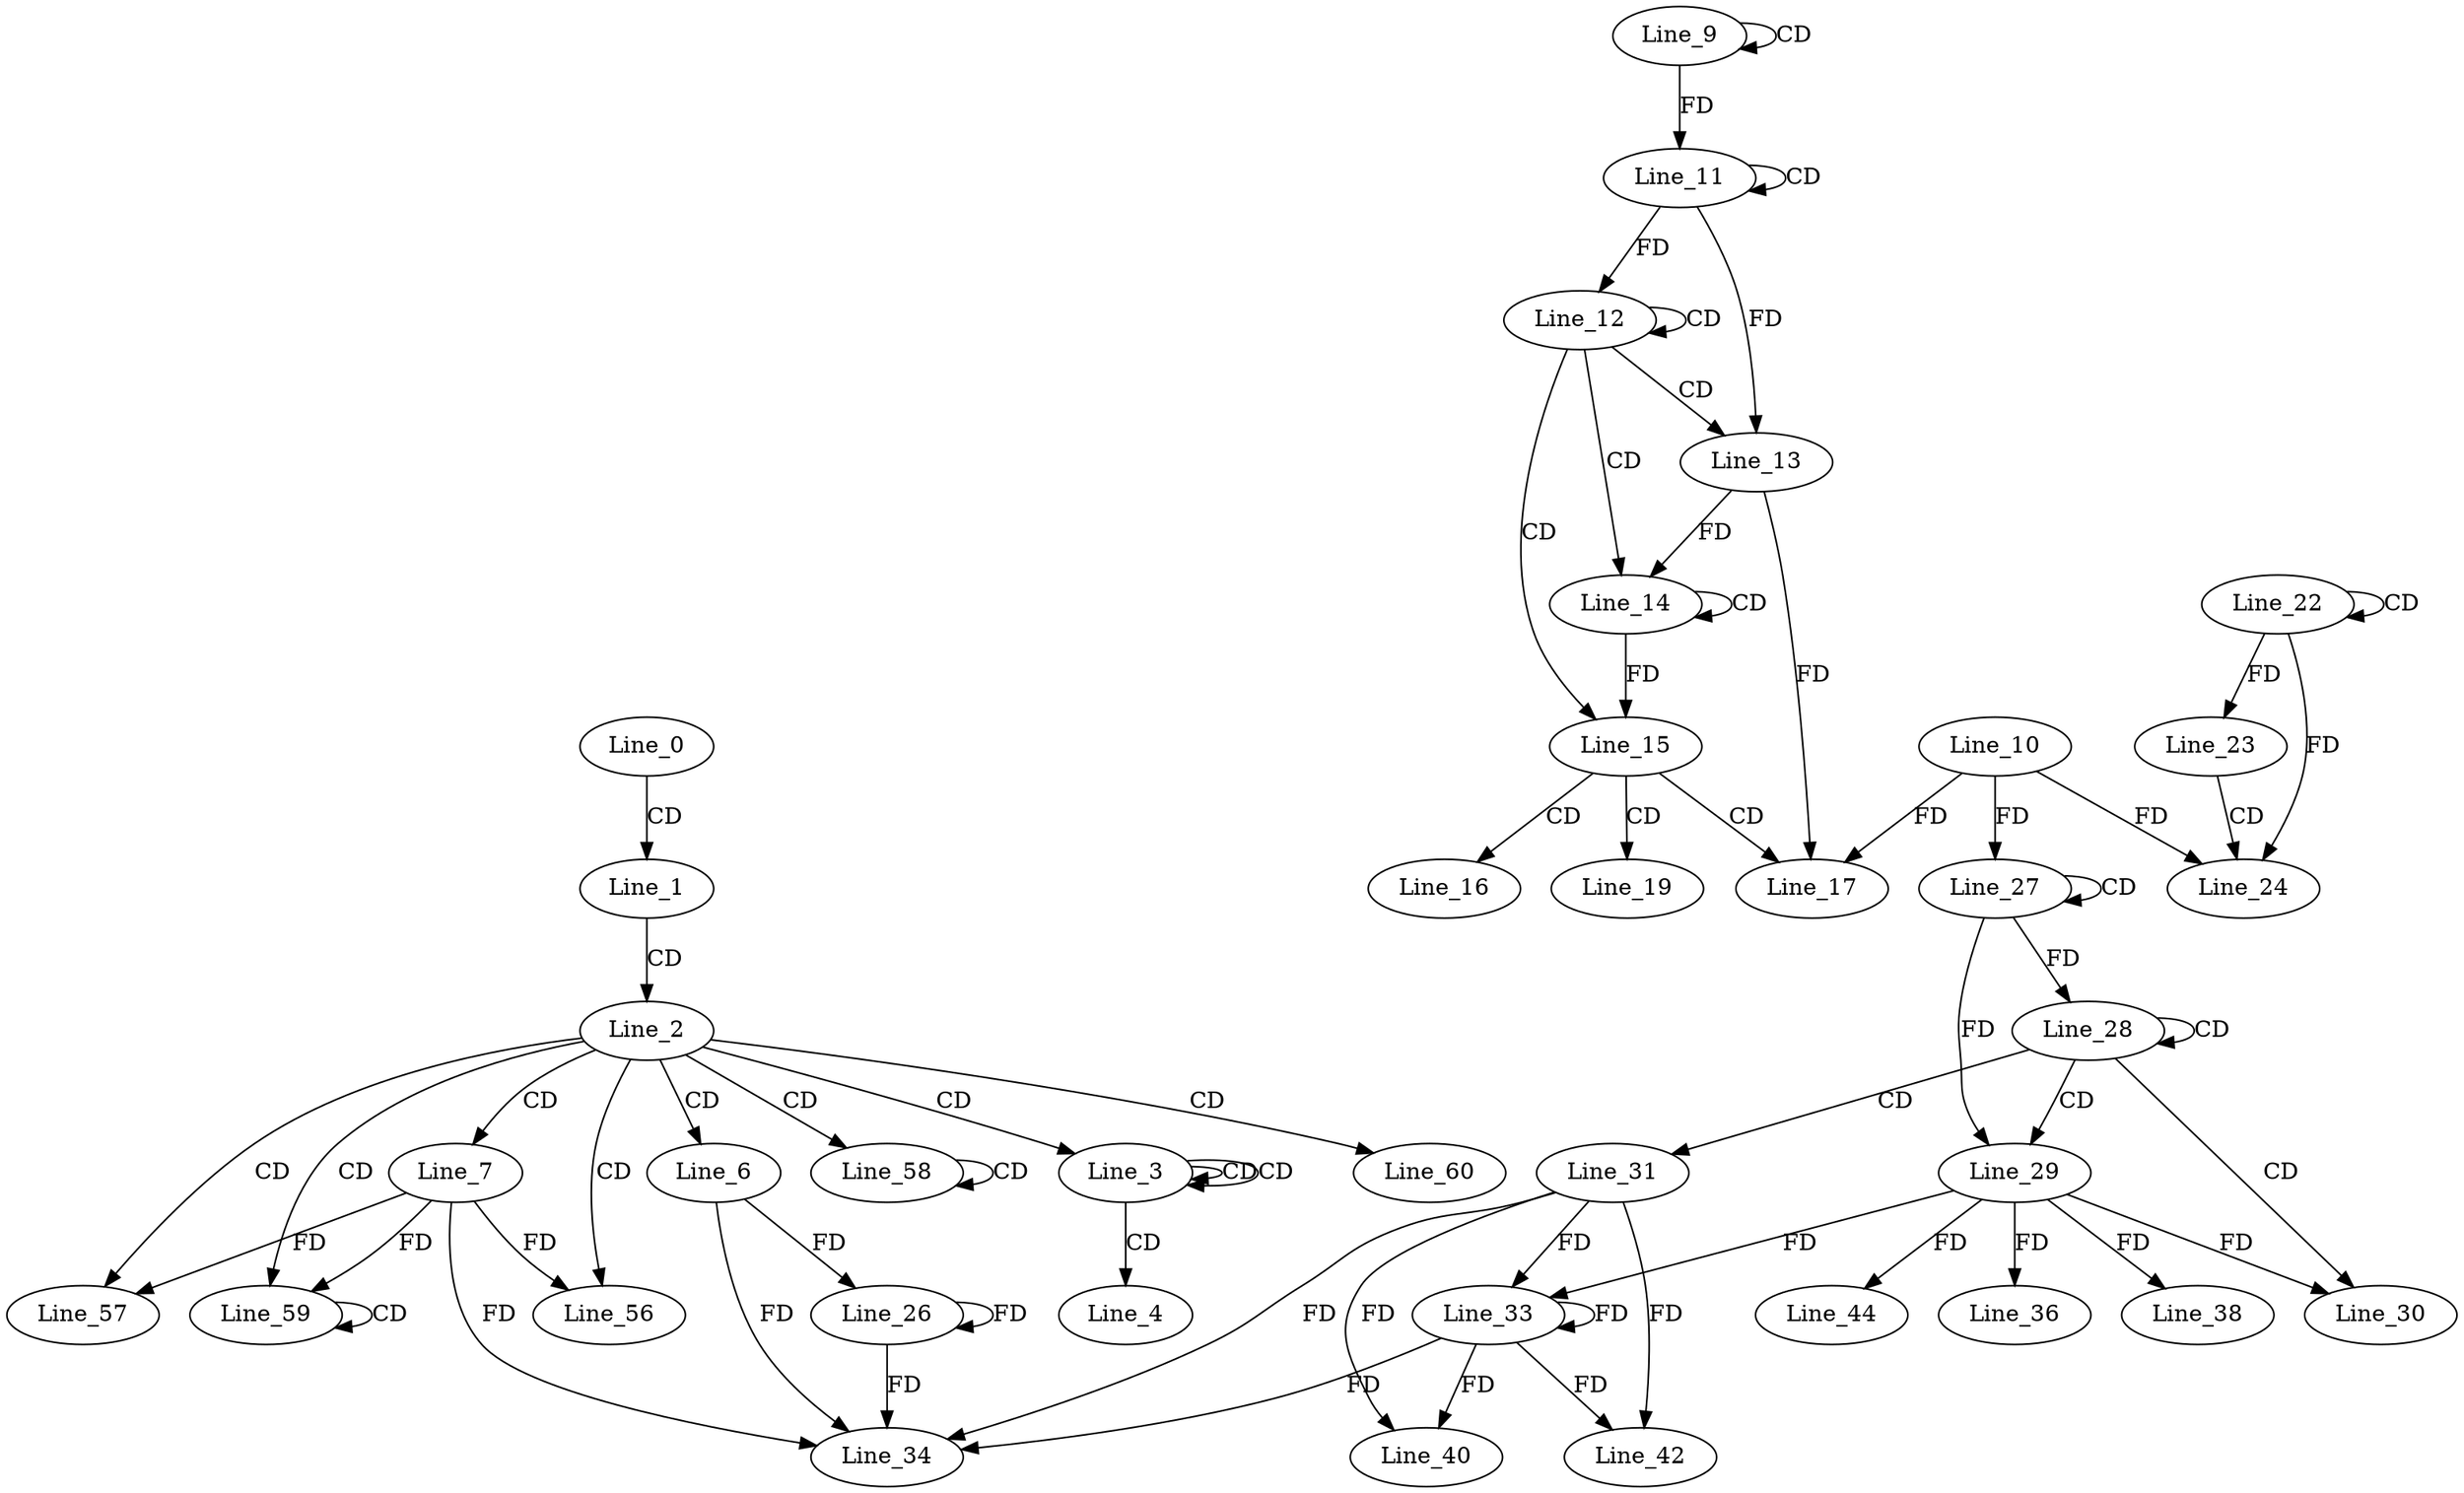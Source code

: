 digraph G {
  Line_0;
  Line_1;
  Line_2;
  Line_3;
  Line_3;
  Line_3;
  Line_4;
  Line_6;
  Line_7;
  Line_9;
  Line_9;
  Line_11;
  Line_11;
  Line_12;
  Line_12;
  Line_13;
  Line_13;
  Line_14;
  Line_14;
  Line_15;
  Line_15;
  Line_15;
  Line_16;
  Line_17;
  Line_10;
  Line_17;
  Line_19;
  Line_22;
  Line_22;
  Line_23;
  Line_24;
  Line_26;
  Line_26;
  Line_27;
  Line_27;
  Line_28;
  Line_28;
  Line_29;
  Line_29;
  Line_30;
  Line_30;
  Line_31;
  Line_33;
  Line_33;
  Line_34;
  Line_36;
  Line_38;
  Line_40;
  Line_42;
  Line_44;
  Line_56;
  Line_56;
  Line_57;
  Line_57;
  Line_58;
  Line_58;
  Line_59;
  Line_59;
  Line_60;
  Line_0 -> Line_1 [ label="CD" ];
  Line_1 -> Line_2 [ label="CD" ];
  Line_2 -> Line_3 [ label="CD" ];
  Line_3 -> Line_3 [ label="CD" ];
  Line_3 -> Line_3 [ label="CD" ];
  Line_3 -> Line_4 [ label="CD" ];
  Line_2 -> Line_6 [ label="CD" ];
  Line_2 -> Line_7 [ label="CD" ];
  Line_9 -> Line_9 [ label="CD" ];
  Line_11 -> Line_11 [ label="CD" ];
  Line_9 -> Line_11 [ label="FD" ];
  Line_12 -> Line_12 [ label="CD" ];
  Line_11 -> Line_12 [ label="FD" ];
  Line_12 -> Line_13 [ label="CD" ];
  Line_11 -> Line_13 [ label="FD" ];
  Line_12 -> Line_14 [ label="CD" ];
  Line_14 -> Line_14 [ label="CD" ];
  Line_13 -> Line_14 [ label="FD" ];
  Line_12 -> Line_15 [ label="CD" ];
  Line_14 -> Line_15 [ label="FD" ];
  Line_15 -> Line_16 [ label="CD" ];
  Line_15 -> Line_17 [ label="CD" ];
  Line_10 -> Line_17 [ label="FD" ];
  Line_13 -> Line_17 [ label="FD" ];
  Line_15 -> Line_19 [ label="CD" ];
  Line_22 -> Line_22 [ label="CD" ];
  Line_22 -> Line_23 [ label="FD" ];
  Line_23 -> Line_24 [ label="CD" ];
  Line_10 -> Line_24 [ label="FD" ];
  Line_22 -> Line_24 [ label="FD" ];
  Line_6 -> Line_26 [ label="FD" ];
  Line_26 -> Line_26 [ label="FD" ];
  Line_27 -> Line_27 [ label="CD" ];
  Line_10 -> Line_27 [ label="FD" ];
  Line_28 -> Line_28 [ label="CD" ];
  Line_27 -> Line_28 [ label="FD" ];
  Line_28 -> Line_29 [ label="CD" ];
  Line_27 -> Line_29 [ label="FD" ];
  Line_28 -> Line_30 [ label="CD" ];
  Line_29 -> Line_30 [ label="FD" ];
  Line_28 -> Line_31 [ label="CD" ];
  Line_31 -> Line_33 [ label="FD" ];
  Line_33 -> Line_33 [ label="FD" ];
  Line_29 -> Line_33 [ label="FD" ];
  Line_6 -> Line_34 [ label="FD" ];
  Line_26 -> Line_34 [ label="FD" ];
  Line_31 -> Line_34 [ label="FD" ];
  Line_33 -> Line_34 [ label="FD" ];
  Line_7 -> Line_34 [ label="FD" ];
  Line_29 -> Line_36 [ label="FD" ];
  Line_29 -> Line_38 [ label="FD" ];
  Line_31 -> Line_40 [ label="FD" ];
  Line_33 -> Line_40 [ label="FD" ];
  Line_31 -> Line_42 [ label="FD" ];
  Line_33 -> Line_42 [ label="FD" ];
  Line_29 -> Line_44 [ label="FD" ];
  Line_2 -> Line_56 [ label="CD" ];
  Line_7 -> Line_56 [ label="FD" ];
  Line_2 -> Line_57 [ label="CD" ];
  Line_7 -> Line_57 [ label="FD" ];
  Line_2 -> Line_58 [ label="CD" ];
  Line_58 -> Line_58 [ label="CD" ];
  Line_2 -> Line_59 [ label="CD" ];
  Line_59 -> Line_59 [ label="CD" ];
  Line_7 -> Line_59 [ label="FD" ];
  Line_2 -> Line_60 [ label="CD" ];
}
